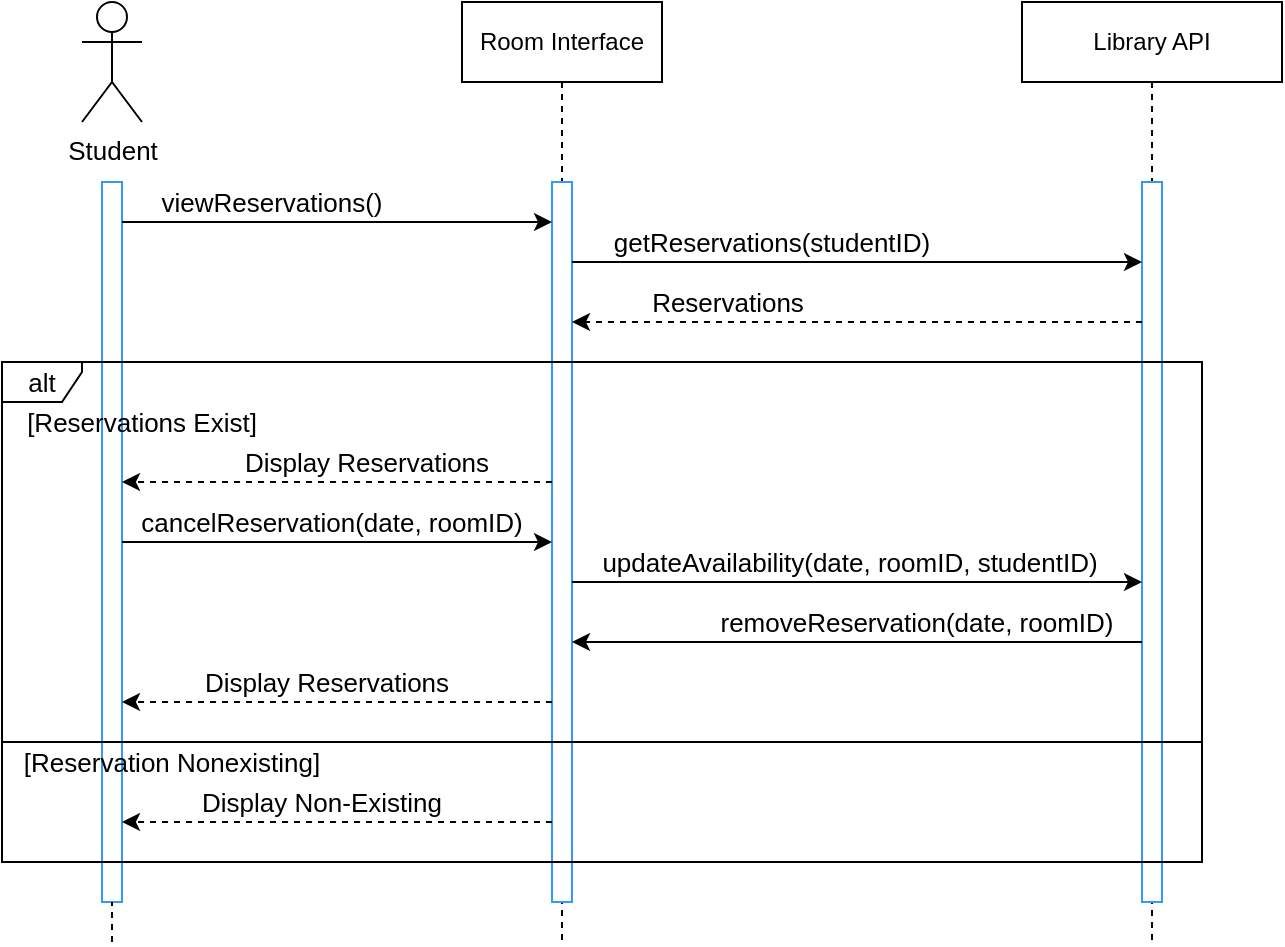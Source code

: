 <mxfile compressed="false" version="21.1.0" type="device">
  <diagram name="Page-1" id="2YBvvXClWsGukQMizWep">
    <mxGraphModel dx="954" dy="614" grid="1" gridSize="10" guides="1" tooltips="1" connect="1" arrows="1" fold="1" page="1" pageScale="1" pageWidth="850" pageHeight="1100" math="0" shadow="0">
      <root>
        <mxCell id="0" />
        <mxCell id="1" parent="0" />
        <mxCell id="aM9ryv3xv72pqoxQDRHE-5" value="Library API" style="shape=umlLifeline;perimeter=lifelinePerimeter;whiteSpace=wrap;html=1;container=0;dropTarget=0;collapsible=0;recursiveResize=0;outlineConnect=0;portConstraint=eastwest;newEdgeStyle={&quot;edgeStyle&quot;:&quot;elbowEdgeStyle&quot;,&quot;elbow&quot;:&quot;vertical&quot;,&quot;curved&quot;:0,&quot;rounded&quot;:0};" parent="1" vertex="1">
          <mxGeometry x="520" y="40" width="130" height="470" as="geometry" />
        </mxCell>
        <mxCell id="aM9ryv3xv72pqoxQDRHE-6" value="" style="html=1;points=[];perimeter=orthogonalPerimeter;outlineConnect=0;targetShapes=umlLifeline;portConstraint=eastwest;newEdgeStyle={&quot;edgeStyle&quot;:&quot;elbowEdgeStyle&quot;,&quot;elbow&quot;:&quot;vertical&quot;,&quot;curved&quot;:0,&quot;rounded&quot;:0};strokeColor=#3399FF;" parent="aM9ryv3xv72pqoxQDRHE-5" vertex="1">
          <mxGeometry x="60" y="90" width="10" height="360" as="geometry" />
        </mxCell>
        <mxCell id="fCjNDRdymDhb6TnAWpX7-8" value="Student" style="shape=umlActor;verticalLabelPosition=bottom;verticalAlign=top;html=1;outlineConnect=0;strokeColor=#000000;fontSize=13;" parent="1" vertex="1">
          <mxGeometry x="50" y="40" width="30" height="60" as="geometry" />
        </mxCell>
        <mxCell id="fCjNDRdymDhb6TnAWpX7-12" value="" style="html=1;points=[];perimeter=orthogonalPerimeter;outlineConnect=0;targetShapes=umlLifeline;portConstraint=eastwest;newEdgeStyle={&quot;edgeStyle&quot;:&quot;elbowEdgeStyle&quot;,&quot;elbow&quot;:&quot;vertical&quot;,&quot;curved&quot;:0,&quot;rounded&quot;:0};strokeColor=#3399FF;" parent="1" vertex="1">
          <mxGeometry x="60" y="130" width="10" height="360" as="geometry" />
        </mxCell>
        <mxCell id="fCjNDRdymDhb6TnAWpX7-27" value="Room Interface" style="shape=umlLifeline;perimeter=lifelinePerimeter;whiteSpace=wrap;html=1;container=0;dropTarget=0;collapsible=0;recursiveResize=0;outlineConnect=0;portConstraint=eastwest;newEdgeStyle={&quot;edgeStyle&quot;:&quot;elbowEdgeStyle&quot;,&quot;elbow&quot;:&quot;vertical&quot;,&quot;curved&quot;:0,&quot;rounded&quot;:0};" parent="1" vertex="1">
          <mxGeometry x="240" y="40" width="100" height="470" as="geometry" />
        </mxCell>
        <mxCell id="fCjNDRdymDhb6TnAWpX7-28" value="" style="html=1;points=[];perimeter=orthogonalPerimeter;outlineConnect=0;targetShapes=umlLifeline;portConstraint=eastwest;newEdgeStyle={&quot;edgeStyle&quot;:&quot;elbowEdgeStyle&quot;,&quot;elbow&quot;:&quot;vertical&quot;,&quot;curved&quot;:0,&quot;rounded&quot;:0};strokeColor=#3399FF;" parent="fCjNDRdymDhb6TnAWpX7-27" vertex="1">
          <mxGeometry x="45" y="90" width="10" height="360" as="geometry" />
        </mxCell>
        <mxCell id="fCjNDRdymDhb6TnAWpX7-33" value="" style="endArrow=none;dashed=1;html=1;rounded=0;fontSize=13;" parent="1" target="fCjNDRdymDhb6TnAWpX7-12" edge="1">
          <mxGeometry width="50" height="50" relative="1" as="geometry">
            <mxPoint x="65" y="510" as="sourcePoint" />
            <mxPoint x="65" y="660" as="targetPoint" />
            <Array as="points" />
          </mxGeometry>
        </mxCell>
        <mxCell id="fCjNDRdymDhb6TnAWpX7-34" value="" style="endArrow=classic;html=1;rounded=0;fontSize=13;" parent="1" source="fCjNDRdymDhb6TnAWpX7-12" target="fCjNDRdymDhb6TnAWpX7-28" edge="1">
          <mxGeometry width="50" height="50" relative="1" as="geometry">
            <mxPoint x="170" y="380" as="sourcePoint" />
            <mxPoint x="220" y="330" as="targetPoint" />
            <Array as="points">
              <mxPoint x="140" y="150" />
            </Array>
          </mxGeometry>
        </mxCell>
        <mxCell id="fCjNDRdymDhb6TnAWpX7-38" value="viewReservations()" style="text;html=1;strokeColor=none;fillColor=none;align=center;verticalAlign=middle;whiteSpace=wrap;rounded=0;fontSize=13;" parent="1" vertex="1">
          <mxGeometry x="70" y="130" width="150" height="20" as="geometry" />
        </mxCell>
        <mxCell id="fCjNDRdymDhb6TnAWpX7-42" value="cancelReservation(date, roomID)" style="text;html=1;strokeColor=none;fillColor=none;align=center;verticalAlign=middle;whiteSpace=wrap;rounded=0;fontSize=13;" parent="1" vertex="1">
          <mxGeometry x="70" y="290" width="210" height="20" as="geometry" />
        </mxCell>
        <mxCell id="fCjNDRdymDhb6TnAWpX7-45" value="alt" style="shape=umlFrame;whiteSpace=wrap;html=1;pointerEvents=0;strokeColor=#000000;fontSize=13;width=40;height=20;" parent="1" vertex="1">
          <mxGeometry x="10" y="220" width="600" height="190" as="geometry" />
        </mxCell>
        <mxCell id="fCjNDRdymDhb6TnAWpX7-46" value="[Reservations Exist]" style="text;html=1;strokeColor=none;fillColor=none;align=center;verticalAlign=middle;whiteSpace=wrap;rounded=0;fontSize=13;" parent="1" vertex="1">
          <mxGeometry x="10" y="240" width="140" height="20" as="geometry" />
        </mxCell>
        <mxCell id="fCjNDRdymDhb6TnAWpX7-47" value="" style="endArrow=classic;html=1;rounded=0;fontSize=13;dashed=1;" parent="1" source="aM9ryv3xv72pqoxQDRHE-6" target="fCjNDRdymDhb6TnAWpX7-28" edge="1">
          <mxGeometry width="50" height="50" relative="1" as="geometry">
            <mxPoint x="450" y="400" as="sourcePoint" />
            <mxPoint x="465" y="240" as="targetPoint" />
            <Array as="points">
              <mxPoint x="470" y="200" />
            </Array>
          </mxGeometry>
        </mxCell>
        <mxCell id="fCjNDRdymDhb6TnAWpX7-48" value="Reservations" style="text;html=1;strokeColor=none;fillColor=none;align=center;verticalAlign=middle;whiteSpace=wrap;rounded=0;fontSize=13;" parent="1" vertex="1">
          <mxGeometry x="327.5" y="180" width="90" height="20" as="geometry" />
        </mxCell>
        <mxCell id="fCjNDRdymDhb6TnAWpX7-51" value="" style="endArrow=classic;html=1;rounded=0;fontSize=13;" parent="1" edge="1" target="fCjNDRdymDhb6TnAWpX7-28">
          <mxGeometry width="50" height="50" relative="1" as="geometry">
            <mxPoint x="70" y="310" as="sourcePoint" />
            <mxPoint x="272.5" y="310" as="targetPoint" />
            <Array as="points">
              <mxPoint x="140" y="310" />
              <mxPoint x="205" y="310" />
            </Array>
          </mxGeometry>
        </mxCell>
        <mxCell id="fCjNDRdymDhb6TnAWpX7-52" value="" style="endArrow=classic;html=1;rounded=0;fontSize=13;" parent="1" source="aM9ryv3xv72pqoxQDRHE-6" edge="1" target="fCjNDRdymDhb6TnAWpX7-28">
          <mxGeometry width="50" height="50" relative="1" as="geometry">
            <mxPoint x="500" y="360" as="sourcePoint" />
            <mxPoint x="282.5" y="360" as="targetPoint" />
            <Array as="points">
              <mxPoint x="420" y="360" />
              <mxPoint x="340" y="360" />
            </Array>
          </mxGeometry>
        </mxCell>
        <mxCell id="fCjNDRdymDhb6TnAWpX7-53" value="removeReservation(date, roomID)" style="text;html=1;strokeColor=none;fillColor=none;align=center;verticalAlign=middle;whiteSpace=wrap;rounded=0;fontSize=13;" parent="1" vertex="1">
          <mxGeometry x="355" y="340" width="225" height="20" as="geometry" />
        </mxCell>
        <mxCell id="fCjNDRdymDhb6TnAWpX7-65" value="" style="rounded=0;whiteSpace=wrap;html=1;strokeColor=#000000;fontSize=13;fillColor=none;" parent="1" vertex="1">
          <mxGeometry x="10" y="410" width="600" height="60" as="geometry" />
        </mxCell>
        <mxCell id="fCjNDRdymDhb6TnAWpX7-58" value="" style="endArrow=classic;html=1;rounded=0;fontSize=13;dashed=1;" parent="1" edge="1" target="fCjNDRdymDhb6TnAWpX7-12" source="fCjNDRdymDhb6TnAWpX7-28">
          <mxGeometry width="50" height="50" relative="1" as="geometry">
            <mxPoint x="272.5" y="475" as="sourcePoint" />
            <mxPoint x="70" y="475" as="targetPoint" />
            <Array as="points">
              <mxPoint x="170" y="390" />
            </Array>
          </mxGeometry>
        </mxCell>
        <mxCell id="fCjNDRdymDhb6TnAWpX7-59" value="Display Reservations" style="text;html=1;strokeColor=none;fillColor=none;align=center;verticalAlign=middle;whiteSpace=wrap;rounded=0;fontSize=13;" parent="1" vertex="1">
          <mxGeometry x="85" y="370" width="175" height="20" as="geometry" />
        </mxCell>
        <mxCell id="fCjNDRdymDhb6TnAWpX7-66" value="[Reservation Nonexisting]" style="text;html=1;strokeColor=none;fillColor=none;align=center;verticalAlign=middle;whiteSpace=wrap;rounded=0;fontSize=13;" parent="1" vertex="1">
          <mxGeometry x="10" y="410" width="170" height="20" as="geometry" />
        </mxCell>
        <mxCell id="fCjNDRdymDhb6TnAWpX7-67" value="" style="endArrow=classic;html=1;rounded=0;dashed=1;fontSize=13;" parent="1" target="fCjNDRdymDhb6TnAWpX7-12" edge="1" source="fCjNDRdymDhb6TnAWpX7-28">
          <mxGeometry width="50" height="50" relative="1" as="geometry">
            <mxPoint x="270" y="630" as="sourcePoint" />
            <mxPoint x="67.5" y="630" as="targetPoint" />
            <Array as="points">
              <mxPoint x="250" y="450" />
              <mxPoint x="160" y="450" />
            </Array>
          </mxGeometry>
        </mxCell>
        <mxCell id="fCjNDRdymDhb6TnAWpX7-68" value="Display Non-Existing" style="text;html=1;strokeColor=none;fillColor=none;align=center;verticalAlign=middle;whiteSpace=wrap;rounded=0;fontSize=13;" parent="1" vertex="1">
          <mxGeometry x="70" y="430" width="200" height="20" as="geometry" />
        </mxCell>
        <mxCell id="rRXSsjVVOujCLNNW3dV_-1" value="getReservations(studentID)" style="text;html=1;strokeColor=none;fillColor=none;align=center;verticalAlign=middle;whiteSpace=wrap;rounded=0;fontSize=13;" parent="1" vertex="1">
          <mxGeometry x="310" y="150" width="170" height="20" as="geometry" />
        </mxCell>
        <mxCell id="rRXSsjVVOujCLNNW3dV_-2" value="" style="endArrow=classic;html=1;rounded=0;" parent="1" source="fCjNDRdymDhb6TnAWpX7-28" target="aM9ryv3xv72pqoxQDRHE-6" edge="1">
          <mxGeometry width="50" height="50" relative="1" as="geometry">
            <mxPoint x="272.5" y="190" as="sourcePoint" />
            <mxPoint x="690" y="170" as="targetPoint" />
            <Array as="points">
              <mxPoint x="320" y="170" />
              <mxPoint x="408" y="170" />
              <mxPoint x="460" y="170" />
            </Array>
          </mxGeometry>
        </mxCell>
        <mxCell id="rRXSsjVVOujCLNNW3dV_-4" value="" style="endArrow=classic;html=1;rounded=0;fontSize=13;dashed=1;" parent="1" source="fCjNDRdymDhb6TnAWpX7-28" target="fCjNDRdymDhb6TnAWpX7-12" edge="1">
          <mxGeometry width="50" height="50" relative="1" as="geometry">
            <mxPoint x="265" y="280" as="sourcePoint" />
            <mxPoint x="70" y="290" as="targetPoint" />
            <Array as="points">
              <mxPoint x="230" y="280" />
              <mxPoint x="180" y="280" />
            </Array>
          </mxGeometry>
        </mxCell>
        <mxCell id="rRXSsjVVOujCLNNW3dV_-5" value="Display Reservations" style="text;html=1;strokeColor=none;fillColor=none;align=center;verticalAlign=middle;whiteSpace=wrap;rounded=0;fontSize=13;" parent="1" vertex="1">
          <mxGeometry x="125" y="260" width="135" height="20" as="geometry" />
        </mxCell>
        <mxCell id="rRXSsjVVOujCLNNW3dV_-7" value="updateAvailability(date, roomID, studentID)" style="text;html=1;strokeColor=none;fillColor=none;align=center;verticalAlign=middle;whiteSpace=wrap;rounded=0;fontSize=13;" parent="1" vertex="1">
          <mxGeometry x="300" y="310" width="267.5" height="20" as="geometry" />
        </mxCell>
        <mxCell id="rRXSsjVVOujCLNNW3dV_-8" value="" style="endArrow=classic;html=1;rounded=0;" parent="1" target="aM9ryv3xv72pqoxQDRHE-6" edge="1" source="fCjNDRdymDhb6TnAWpX7-28">
          <mxGeometry width="50" height="50" relative="1" as="geometry">
            <mxPoint x="282.5" y="330" as="sourcePoint" />
            <mxPoint x="500" y="330.0" as="targetPoint" />
            <Array as="points">
              <mxPoint x="310" y="330" />
              <mxPoint x="320" y="330" />
              <mxPoint x="380" y="330" />
              <mxPoint x="470" y="330" />
              <mxPoint x="520" y="330" />
              <mxPoint x="530" y="330" />
            </Array>
          </mxGeometry>
        </mxCell>
      </root>
    </mxGraphModel>
  </diagram>
</mxfile>
